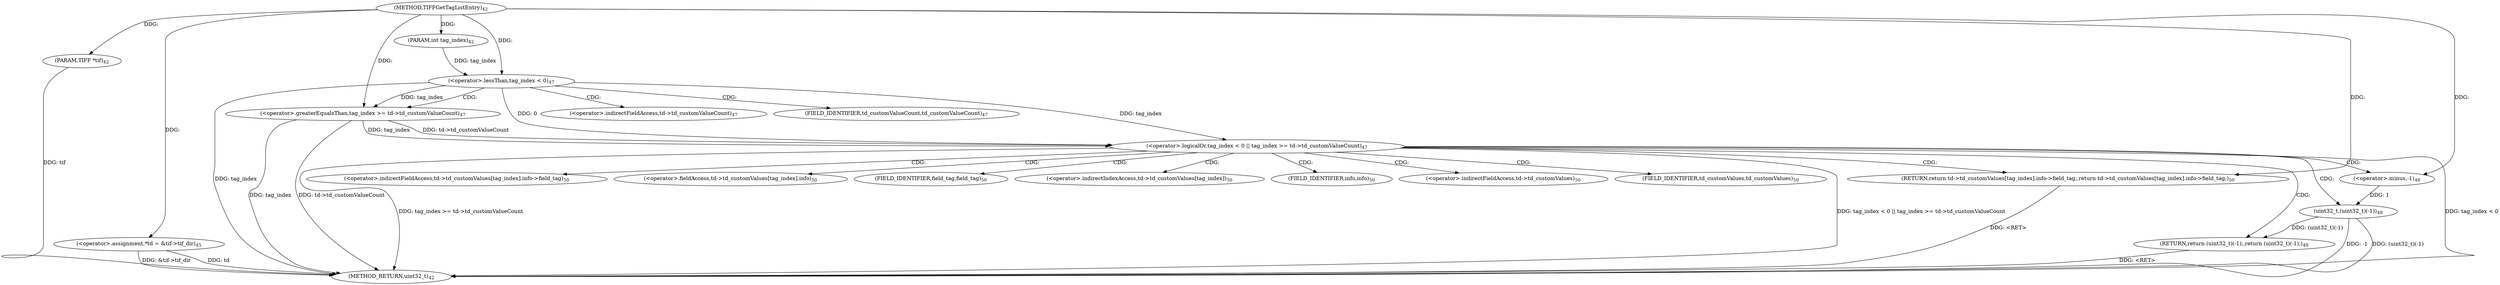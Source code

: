 digraph "TIFFGetTagListEntry" {  
"11774" [label = <(METHOD,TIFFGetTagListEntry)<SUB>42</SUB>> ]
"11812" [label = <(METHOD_RETURN,uint32_t)<SUB>42</SUB>> ]
"11775" [label = <(PARAM,TIFF *tif)<SUB>42</SUB>> ]
"11776" [label = <(PARAM,int tag_index)<SUB>42</SUB>> ]
"11779" [label = <(&lt;operator&gt;.assignment,*td = &amp;tif-&gt;tif_dir)<SUB>45</SUB>> ]
"11786" [label = <(&lt;operator&gt;.logicalOr,tag_index &lt; 0 || tag_index &gt;= td-&gt;td_customValueCount)<SUB>47</SUB>> ]
"11796" [label = <(RETURN,return (uint32_t)(-1);,return (uint32_t)(-1);)<SUB>48</SUB>> ]
"11787" [label = <(&lt;operator&gt;.lessThan,tag_index &lt; 0)<SUB>47</SUB>> ]
"11790" [label = <(&lt;operator&gt;.greaterEqualsThan,tag_index &gt;= td-&gt;td_customValueCount)<SUB>47</SUB>> ]
"11797" [label = <(uint32_t,(uint32_t)(-1))<SUB>48</SUB>> ]
"11802" [label = <(RETURN,return td-&gt;td_customValues[tag_index].info-&gt;field_tag;,return td-&gt;td_customValues[tag_index].info-&gt;field_tag;)<SUB>50</SUB>> ]
"11798" [label = <(&lt;operator&gt;.minus,-1)<SUB>48</SUB>> ]
"11792" [label = <(&lt;operator&gt;.indirectFieldAccess,td-&gt;td_customValueCount)<SUB>47</SUB>> ]
"11794" [label = <(FIELD_IDENTIFIER,td_customValueCount,td_customValueCount)<SUB>47</SUB>> ]
"11803" [label = <(&lt;operator&gt;.indirectFieldAccess,td-&gt;td_customValues[tag_index].info-&gt;field_tag)<SUB>50</SUB>> ]
"11804" [label = <(&lt;operator&gt;.fieldAccess,td-&gt;td_customValues[tag_index].info)<SUB>50</SUB>> ]
"11811" [label = <(FIELD_IDENTIFIER,field_tag,field_tag)<SUB>50</SUB>> ]
"11805" [label = <(&lt;operator&gt;.indirectIndexAccess,td-&gt;td_customValues[tag_index])<SUB>50</SUB>> ]
"11810" [label = <(FIELD_IDENTIFIER,info,info)<SUB>50</SUB>> ]
"11806" [label = <(&lt;operator&gt;.indirectFieldAccess,td-&gt;td_customValues)<SUB>50</SUB>> ]
"11808" [label = <(FIELD_IDENTIFIER,td_customValues,td_customValues)<SUB>50</SUB>> ]
  "11802" -> "11812"  [ label = "DDG: &lt;RET&gt;"] 
  "11796" -> "11812"  [ label = "DDG: &lt;RET&gt;"] 
  "11775" -> "11812"  [ label = "DDG: tif"] 
  "11779" -> "11812"  [ label = "DDG: td"] 
  "11779" -> "11812"  [ label = "DDG: &amp;tif-&gt;tif_dir"] 
  "11787" -> "11812"  [ label = "DDG: tag_index"] 
  "11786" -> "11812"  [ label = "DDG: tag_index &lt; 0"] 
  "11790" -> "11812"  [ label = "DDG: tag_index"] 
  "11790" -> "11812"  [ label = "DDG: td-&gt;td_customValueCount"] 
  "11786" -> "11812"  [ label = "DDG: tag_index &gt;= td-&gt;td_customValueCount"] 
  "11786" -> "11812"  [ label = "DDG: tag_index &lt; 0 || tag_index &gt;= td-&gt;td_customValueCount"] 
  "11797" -> "11812"  [ label = "DDG: -1"] 
  "11797" -> "11812"  [ label = "DDG: (uint32_t)(-1)"] 
  "11774" -> "11775"  [ label = "DDG: "] 
  "11774" -> "11776"  [ label = "DDG: "] 
  "11774" -> "11779"  [ label = "DDG: "] 
  "11787" -> "11786"  [ label = "DDG: tag_index"] 
  "11787" -> "11786"  [ label = "DDG: 0"] 
  "11790" -> "11786"  [ label = "DDG: tag_index"] 
  "11790" -> "11786"  [ label = "DDG: td-&gt;td_customValueCount"] 
  "11797" -> "11796"  [ label = "DDG: (uint32_t)(-1)"] 
  "11776" -> "11787"  [ label = "DDG: tag_index"] 
  "11774" -> "11787"  [ label = "DDG: "] 
  "11787" -> "11790"  [ label = "DDG: tag_index"] 
  "11774" -> "11790"  [ label = "DDG: "] 
  "11774" -> "11802"  [ label = "DDG: "] 
  "11798" -> "11797"  [ label = "DDG: 1"] 
  "11774" -> "11798"  [ label = "DDG: "] 
  "11786" -> "11802"  [ label = "CDG: "] 
  "11786" -> "11810"  [ label = "CDG: "] 
  "11786" -> "11796"  [ label = "CDG: "] 
  "11786" -> "11808"  [ label = "CDG: "] 
  "11786" -> "11798"  [ label = "CDG: "] 
  "11786" -> "11797"  [ label = "CDG: "] 
  "11786" -> "11811"  [ label = "CDG: "] 
  "11786" -> "11803"  [ label = "CDG: "] 
  "11786" -> "11805"  [ label = "CDG: "] 
  "11786" -> "11804"  [ label = "CDG: "] 
  "11786" -> "11806"  [ label = "CDG: "] 
  "11787" -> "11792"  [ label = "CDG: "] 
  "11787" -> "11794"  [ label = "CDG: "] 
  "11787" -> "11790"  [ label = "CDG: "] 
}
